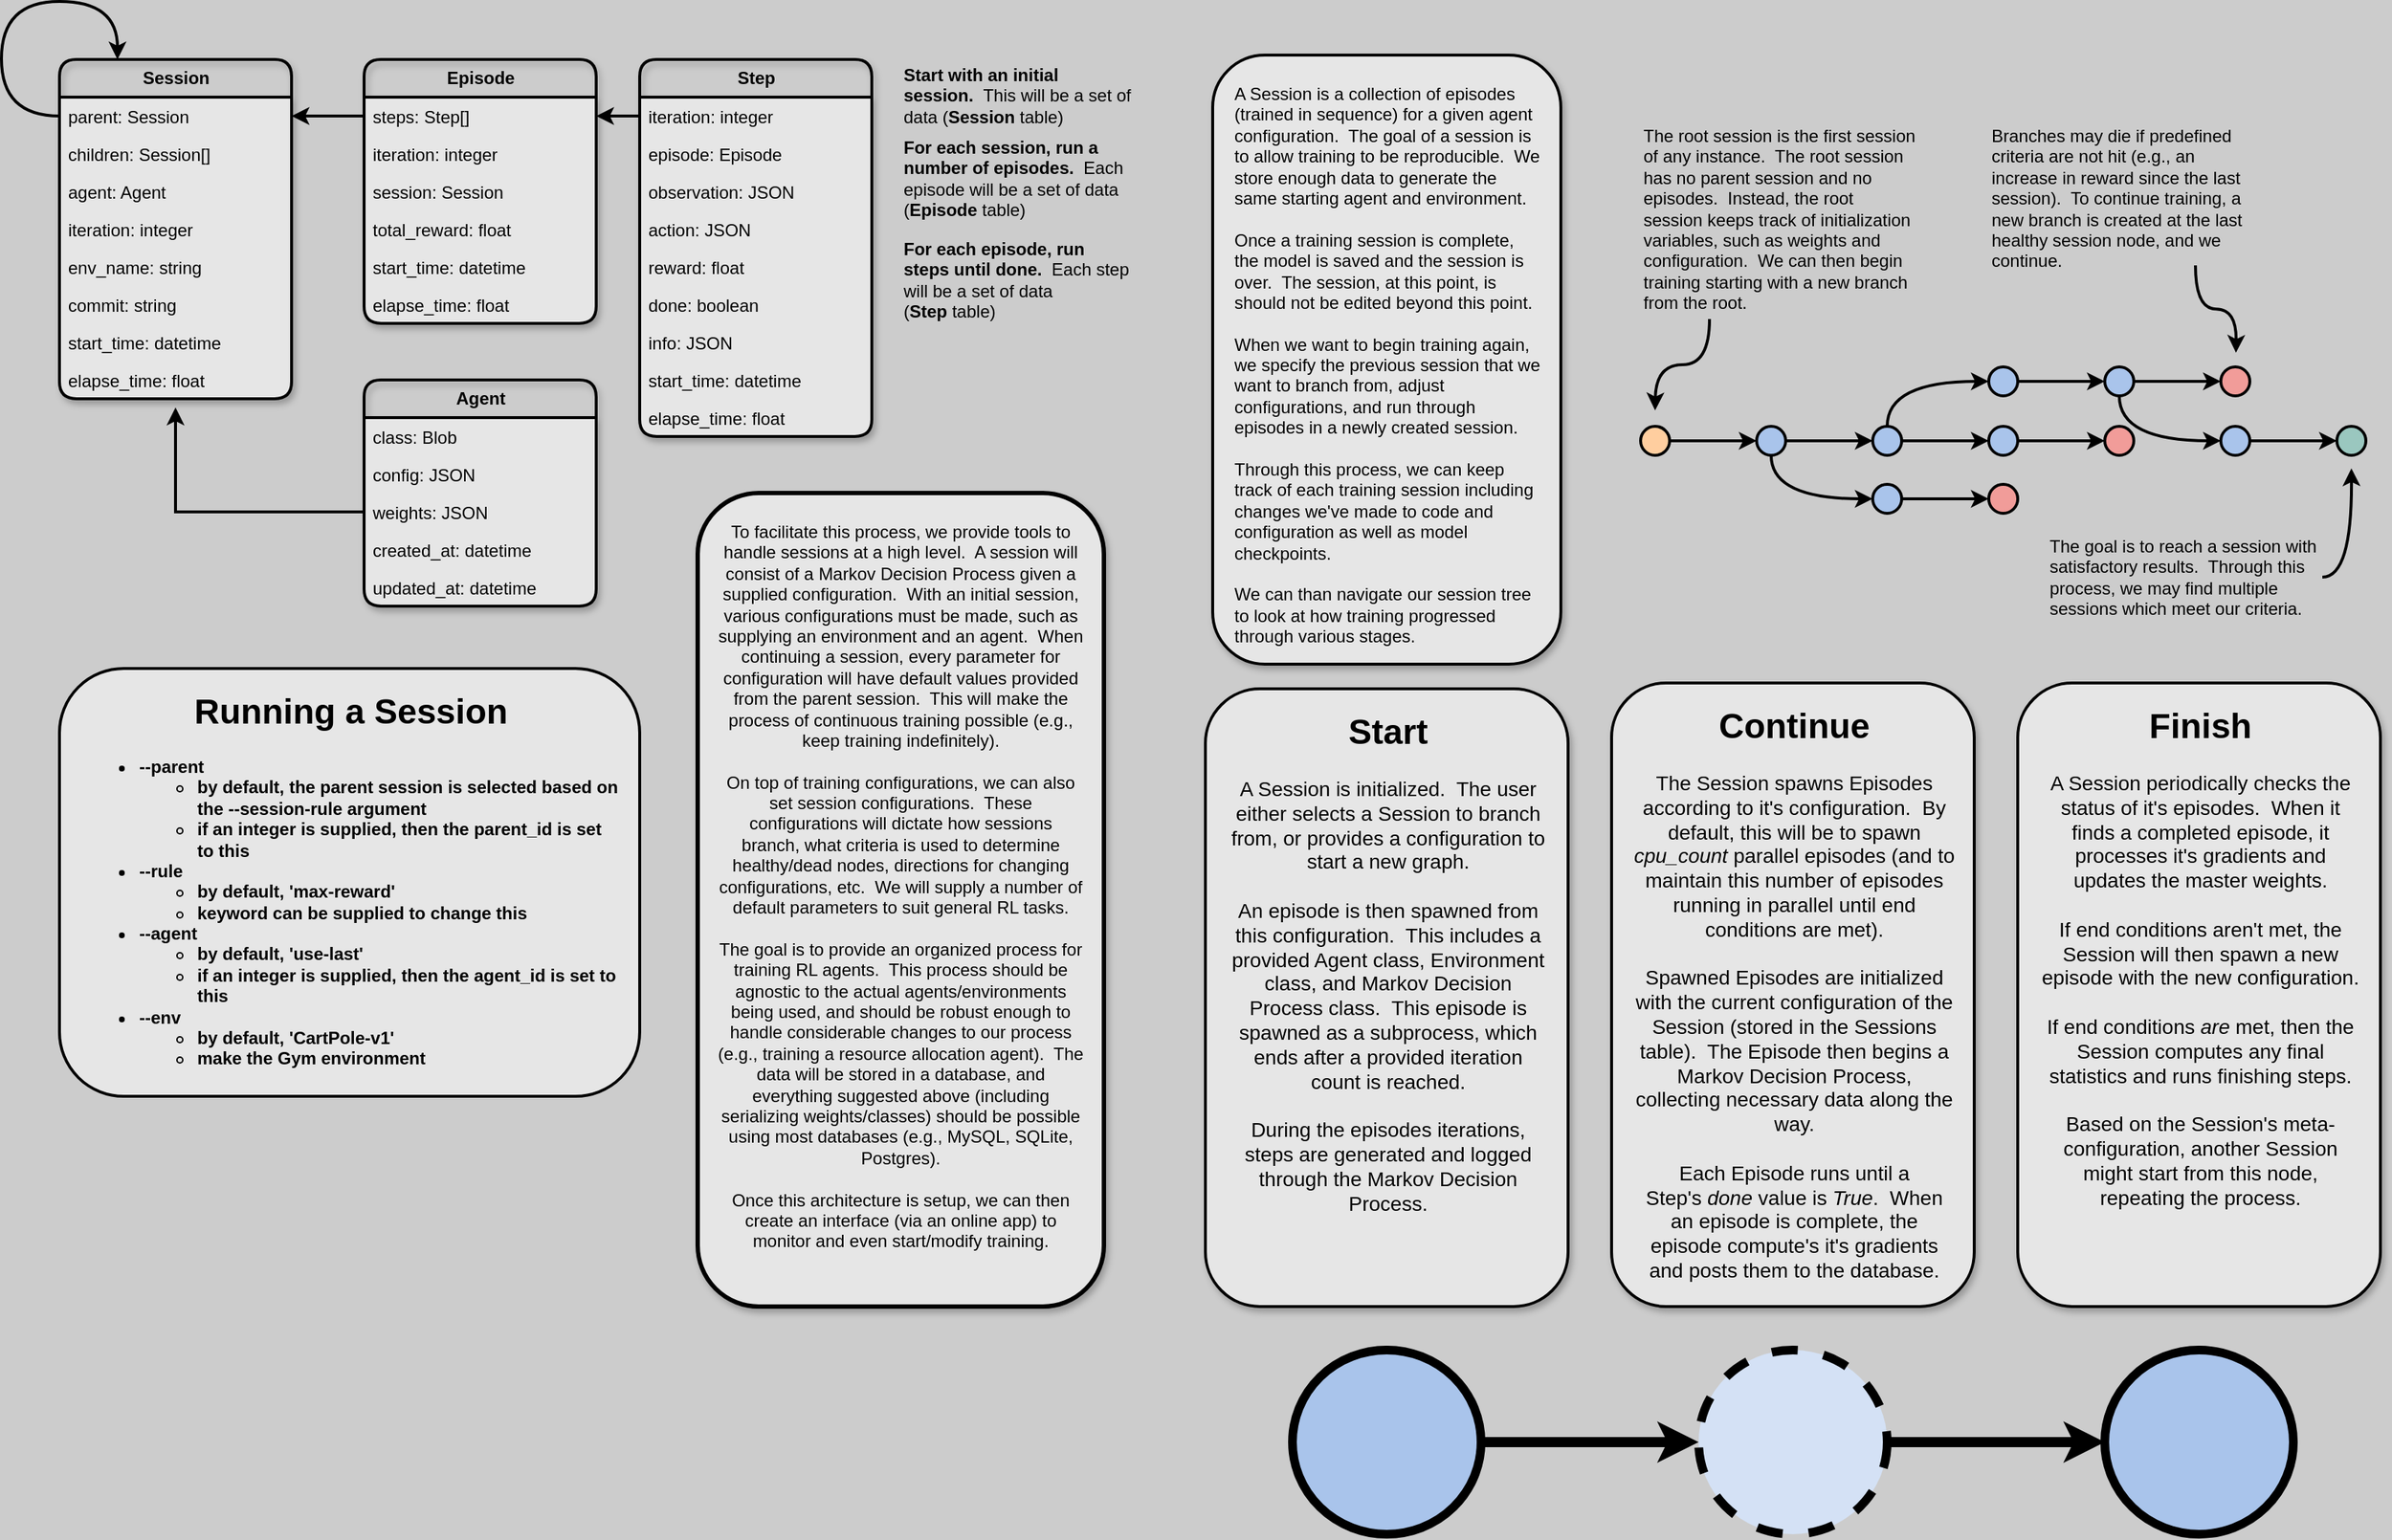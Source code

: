 <mxGraphModel dx="432" dy="316" grid="1" gridSize="10" guides="1" tooltips="1" connect="1" arrows="1" fold="1" page="1" pageScale="1" pageWidth="850" pageHeight="1100" background="#CCCCCC"><root><mxCell id="0"/><mxCell id="1" parent="0"/><mxCell id="134" value="" style="group" parent="1" vertex="1" connectable="0"><mxGeometry x="80" y="79" width="740" height="980" as="geometry"/></mxCell><mxCell id="130" value="" style="group" parent="134" vertex="1" connectable="0"><mxGeometry x="580" y="-22" width="160" height="241" as="geometry"/></mxCell><mxCell id="157" value="" style="group" parent="130" vertex="1" connectable="0"><mxGeometry width="160" height="190" as="geometry"/></mxCell><mxCell id="117" value="&lt;b&gt;Start with an initial session.&amp;nbsp;&amp;nbsp;&lt;/b&gt;&lt;span&gt;This will be a set of data (&lt;/span&gt;&lt;b&gt;Session&amp;nbsp;&lt;/b&gt;&lt;span&gt;table)&lt;/span&gt;" style="text;html=1;strokeColor=none;fillColor=none;align=left;verticalAlign=top;whiteSpace=wrap;rounded=0;shadow=1;" parent="157" vertex="1"><mxGeometry width="160" height="50" as="geometry"/></mxCell><mxCell id="125" value="&lt;b&gt;For each session, run a number of episodes.&amp;nbsp;&amp;nbsp;&lt;/b&gt;&lt;span&gt;Each episode will be a set of data (&lt;/span&gt;&lt;b&gt;Episode &lt;/b&gt;&lt;span&gt;table)&lt;/span&gt;" style="text;html=1;strokeColor=none;fillColor=none;align=left;verticalAlign=top;whiteSpace=wrap;rounded=0;shadow=1;" parent="157" vertex="1"><mxGeometry y="50" width="160" height="70" as="geometry"/></mxCell><mxCell id="127" value="&lt;b&gt;For each episode, run steps until done.&amp;nbsp;&amp;nbsp;&lt;/b&gt;&lt;span&gt;Each step will be a set of data (&lt;/span&gt;&lt;b&gt;Step&amp;nbsp;&lt;/b&gt;&lt;span&gt;table)&lt;/span&gt;" style="text;html=1;strokeColor=none;fillColor=none;align=left;verticalAlign=top;whiteSpace=wrap;rounded=0;shadow=1;" parent="157" vertex="1"><mxGeometry y="120" width="160" height="70" as="geometry"/></mxCell><mxCell id="156" value="" style="group" parent="134" vertex="1" connectable="0"><mxGeometry y="-19" width="560" height="715" as="geometry"/></mxCell><object label="&lt;b&gt;Step&lt;/b&gt;" id="15"><mxCell style="swimlane;fontStyle=0;childLayout=stackLayout;horizontal=1;startSize=26;fillColor=none;horizontalStack=0;resizeParent=1;resizeParentMax=0;resizeLast=0;collapsible=1;marginBottom=0;swimlaneFillColor=#E6E6E6;rounded=1;strokeWidth=2;html=1;shadow=1;" parent="156" vertex="1"><mxGeometry x="400" width="160" height="260" as="geometry"/></mxCell></object><mxCell id="46" value="iteration: integer" style="text;strokeColor=none;fillColor=none;align=left;verticalAlign=top;spacingLeft=4;spacingRight=4;overflow=hidden;rotatable=0;points=[[0,0.5],[1,0.5]];portConstraint=eastwest;" parent="15" vertex="1"><mxGeometry y="26" width="160" height="26" as="geometry"/></mxCell><mxCell id="49" value="episode: Episode" style="text;strokeColor=none;fillColor=none;align=left;verticalAlign=top;spacingLeft=4;spacingRight=4;overflow=hidden;rotatable=0;points=[[0,0.5],[1,0.5]];portConstraint=eastwest;" parent="15" vertex="1"><mxGeometry y="52" width="160" height="26" as="geometry"/></mxCell><mxCell id="48" value="observation: JSON" style="text;strokeColor=none;fillColor=none;align=left;verticalAlign=top;spacingLeft=4;spacingRight=4;overflow=hidden;rotatable=0;points=[[0,0.5],[1,0.5]];portConstraint=eastwest;" parent="15" vertex="1"><mxGeometry y="78" width="160" height="26" as="geometry"/></mxCell><mxCell id="51" value="action: JSON&#10;" style="text;strokeColor=none;fillColor=none;align=left;verticalAlign=top;spacingLeft=4;spacingRight=4;overflow=hidden;rotatable=0;points=[[0,0.5],[1,0.5]];portConstraint=eastwest;" parent="15" vertex="1"><mxGeometry y="104" width="160" height="26" as="geometry"/></mxCell><mxCell id="52" value="reward: float" style="text;strokeColor=none;fillColor=none;align=left;verticalAlign=top;spacingLeft=4;spacingRight=4;overflow=hidden;rotatable=0;points=[[0,0.5],[1,0.5]];portConstraint=eastwest;" parent="15" vertex="1"><mxGeometry y="130" width="160" height="26" as="geometry"/></mxCell><mxCell id="53" value="done: boolean" style="text;strokeColor=none;fillColor=none;align=left;verticalAlign=top;spacingLeft=4;spacingRight=4;overflow=hidden;rotatable=0;points=[[0,0.5],[1,0.5]];portConstraint=eastwest;" parent="15" vertex="1"><mxGeometry y="156" width="160" height="26" as="geometry"/></mxCell><mxCell id="54" value="info: JSON" style="text;strokeColor=none;fillColor=none;align=left;verticalAlign=top;spacingLeft=4;spacingRight=4;overflow=hidden;rotatable=0;points=[[0,0.5],[1,0.5]];portConstraint=eastwest;" parent="15" vertex="1"><mxGeometry y="182" width="160" height="26" as="geometry"/></mxCell><mxCell id="55" value="start_time: datetime" style="text;strokeColor=none;fillColor=none;align=left;verticalAlign=top;spacingLeft=4;spacingRight=4;overflow=hidden;rotatable=0;points=[[0,0.5],[1,0.5]];portConstraint=eastwest;" parent="15" vertex="1"><mxGeometry y="208" width="160" height="26" as="geometry"/></mxCell><mxCell id="45" value="elapse_time: float" style="text;strokeColor=none;fillColor=none;align=left;verticalAlign=top;spacingLeft=4;spacingRight=4;overflow=hidden;rotatable=0;points=[[0,0.5],[1,0.5]];portConstraint=eastwest;" parent="15" vertex="1"><mxGeometry y="234" width="160" height="26" as="geometry"/></mxCell><mxCell id="27" value="&lt;b&gt;Session&lt;/b&gt;" style="swimlane;fontStyle=0;childLayout=stackLayout;horizontal=1;startSize=26;fillColor=none;horizontalStack=0;resizeParent=1;resizeParentMax=0;resizeLast=0;collapsible=1;marginBottom=0;swimlaneFillColor=#E6E6E6;rounded=1;strokeWidth=2;html=1;shadow=1;" parent="156" vertex="1"><mxGeometry width="160" height="234" as="geometry"/></mxCell><mxCell id="133" style="edgeStyle=orthogonalEdgeStyle;curved=1;rounded=0;html=1;exitX=0;exitY=0.5;entryX=0.25;entryY=0;jettySize=auto;orthogonalLoop=1;strokeWidth=2;" parent="27" source="129" target="27" edge="1"><mxGeometry relative="1" as="geometry"><Array as="points"><mxPoint x="-40" y="39"/><mxPoint x="-40" y="-40"/><mxPoint x="40" y="-40"/></Array></mxGeometry></mxCell><mxCell id="129" value="parent: Session" style="text;strokeColor=none;fillColor=none;align=left;verticalAlign=top;spacingLeft=4;spacingRight=4;overflow=hidden;rotatable=0;points=[[0,0.5],[1,0.5]];portConstraint=eastwest;" parent="27" vertex="1"><mxGeometry y="26" width="160" height="26" as="geometry"/></mxCell><mxCell id="71" value="children: Session[]" style="text;strokeColor=none;fillColor=none;align=left;verticalAlign=top;spacingLeft=4;spacingRight=4;overflow=hidden;rotatable=0;points=[[0,0.5],[1,0.5]];portConstraint=eastwest;" parent="27" vertex="1"><mxGeometry y="52" width="160" height="26" as="geometry"/></mxCell><mxCell id="120" value="agent: Agent" style="text;strokeColor=none;fillColor=none;align=left;verticalAlign=top;spacingLeft=4;spacingRight=4;overflow=hidden;rotatable=0;points=[[0,0.5],[1,0.5]];portConstraint=eastwest;" parent="27" vertex="1"><mxGeometry y="78" width="160" height="26" as="geometry"/></mxCell><mxCell id="150" value="iteration: integer" style="text;strokeColor=none;fillColor=none;align=left;verticalAlign=top;spacingLeft=4;spacingRight=4;overflow=hidden;rotatable=0;points=[[0,0.5],[1,0.5]];portConstraint=eastwest;" parent="27" vertex="1"><mxGeometry y="104" width="160" height="26" as="geometry"/></mxCell><mxCell id="118" value="env_name: string" style="text;strokeColor=none;fillColor=none;align=left;verticalAlign=top;spacingLeft=4;spacingRight=4;overflow=hidden;rotatable=0;points=[[0,0.5],[1,0.5]];portConstraint=eastwest;" parent="27" vertex="1"><mxGeometry y="130" width="160" height="26" as="geometry"/></mxCell><mxCell id="75" value="commit: string" style="text;strokeColor=none;fillColor=none;align=left;verticalAlign=top;spacingLeft=4;spacingRight=4;overflow=hidden;rotatable=0;points=[[0,0.5],[1,0.5]];portConstraint=eastwest;" parent="27" vertex="1"><mxGeometry y="156" width="160" height="26" as="geometry"/></mxCell><mxCell id="72" value="start_time: datetime" style="text;strokeColor=none;fillColor=none;align=left;verticalAlign=top;spacingLeft=4;spacingRight=4;overflow=hidden;rotatable=0;points=[[0,0.5],[1,0.5]];portConstraint=eastwest;" parent="27" vertex="1"><mxGeometry y="182" width="160" height="26" as="geometry"/></mxCell><mxCell id="73" value="elapse_time: float" style="text;strokeColor=none;fillColor=none;align=left;verticalAlign=top;spacingLeft=4;spacingRight=4;overflow=hidden;rotatable=0;points=[[0,0.5],[1,0.5]];portConstraint=eastwest;" parent="27" vertex="1"><mxGeometry y="208" width="160" height="26" as="geometry"/></mxCell><object label="&lt;b&gt;Agent&lt;/b&gt;" id="180"><mxCell style="swimlane;fontStyle=0;childLayout=stackLayout;horizontal=1;startSize=26;fillColor=none;horizontalStack=0;resizeParent=1;resizeParentMax=0;resizeLast=0;collapsible=1;marginBottom=0;swimlaneFillColor=#E6E6E6;rounded=1;strokeWidth=2;html=1;shadow=1;" parent="156" vertex="1"><mxGeometry x="210" y="221" width="160" height="156" as="geometry"><mxRectangle x="210" y="221" width="70" height="26" as="alternateBounds"/></mxGeometry></mxCell></object><mxCell id="181" value="class: Blob" style="text;strokeColor=none;fillColor=none;align=left;verticalAlign=top;spacingLeft=4;spacingRight=4;overflow=hidden;rotatable=0;points=[[0,0.5],[1,0.5]];portConstraint=eastwest;" parent="180" vertex="1"><mxGeometry y="26" width="160" height="26" as="geometry"/></mxCell><mxCell id="182" value="config: JSON" style="text;strokeColor=none;fillColor=none;align=left;verticalAlign=top;spacingLeft=4;spacingRight=4;overflow=hidden;rotatable=0;points=[[0,0.5],[1,0.5]];portConstraint=eastwest;" parent="180" vertex="1"><mxGeometry y="52" width="160" height="26" as="geometry"/></mxCell><mxCell id="183" value="weights: JSON" style="text;strokeColor=none;fillColor=none;align=left;verticalAlign=top;spacingLeft=4;spacingRight=4;overflow=hidden;rotatable=0;points=[[0,0.5],[1,0.5]];portConstraint=eastwest;" parent="180" vertex="1"><mxGeometry y="78" width="160" height="26" as="geometry"/></mxCell><mxCell id="185" value="created_at: datetime" style="text;strokeColor=none;fillColor=none;align=left;verticalAlign=top;spacingLeft=4;spacingRight=4;overflow=hidden;rotatable=0;points=[[0,0.5],[1,0.5]];portConstraint=eastwest;" parent="180" vertex="1"><mxGeometry y="104" width="160" height="26" as="geometry"/></mxCell><mxCell id="186" value="updated_at: datetime" style="text;strokeColor=none;fillColor=none;align=left;verticalAlign=top;spacingLeft=4;spacingRight=4;overflow=hidden;rotatable=0;points=[[0,0.5],[1,0.5]];portConstraint=eastwest;" parent="180" vertex="1"><mxGeometry y="130" width="160" height="26" as="geometry"/></mxCell><mxCell id="200" value="&lt;h1 style=&quot;text-align: center&quot;&gt;Running a Session&lt;/h1&gt;&lt;p&gt;&lt;/p&gt;&lt;b&gt;&lt;ul&gt;&lt;li&gt;--parent&lt;/li&gt;&lt;ul&gt;&lt;li&gt;by default, the parent session is selected based on the --session-rule argument&lt;/li&gt;&lt;li&gt;if an integer is supplied, then the parent_id is set to this&lt;/li&gt;&lt;/ul&gt;&lt;li&gt;--rule&lt;/li&gt;&lt;ul&gt;&lt;li&gt;by default, 'max-reward'&lt;/li&gt;&lt;li&gt;keyword can be supplied to change this&lt;/li&gt;&lt;/ul&gt;&lt;li&gt;--agent&lt;/li&gt;&lt;ul&gt;&lt;li&gt;by default, 'use-last'&lt;/li&gt;&lt;li&gt;if an integer is supplied, then the agent_id is set to this&lt;/li&gt;&lt;/ul&gt;&lt;li&gt;--env&lt;/li&gt;&lt;ul&gt;&lt;li&gt;by default, 'CartPole-v1'&lt;/li&gt;&lt;li&gt;make the Gym environment&lt;/li&gt;&lt;/ul&gt;&lt;/ul&gt;&lt;/b&gt;&lt;p&gt;&lt;/p&gt;&lt;p&gt;&lt;br&gt;&lt;/p&gt;" style="text;html=1;strokeColor=#000000;fillColor=#E6E6E6;spacing=15;spacingTop=-20;whiteSpace=wrap;overflow=hidden;rounded=1;strokeWidth=2;spacingLeft=0;spacingRight=0;" parent="156" vertex="1"><mxGeometry y="420" width="400" height="295" as="geometry"/></mxCell><object label="&lt;b&gt;Episode&lt;/b&gt;" id="56"><mxCell style="swimlane;fontStyle=0;childLayout=stackLayout;horizontal=1;startSize=26;fillColor=none;horizontalStack=0;resizeParent=1;resizeParentMax=0;resizeLast=0;collapsible=1;marginBottom=0;swimlaneFillColor=#E6E6E6;rounded=1;strokeWidth=2;html=1;shadow=1;" parent="134" vertex="1"><mxGeometry x="210" y="-19" width="160" height="182" as="geometry"/></mxCell></object><mxCell id="57" value="steps: Step[]" style="text;strokeColor=none;fillColor=none;align=left;verticalAlign=top;spacingLeft=4;spacingRight=4;overflow=hidden;rotatable=0;points=[[0,0.5],[1,0.5]];portConstraint=eastwest;" parent="56" vertex="1"><mxGeometry y="26" width="160" height="26" as="geometry"/></mxCell><mxCell id="149" value="iteration: integer" style="text;strokeColor=none;fillColor=none;align=left;verticalAlign=top;spacingLeft=4;spacingRight=4;overflow=hidden;rotatable=0;points=[[0,0.5],[1,0.5]];portConstraint=eastwest;" parent="56" vertex="1"><mxGeometry y="52" width="160" height="26" as="geometry"/></mxCell><mxCell id="148" value="session: Session" style="text;strokeColor=none;fillColor=none;align=left;verticalAlign=top;spacingLeft=4;spacingRight=4;overflow=hidden;rotatable=0;points=[[0,0.5],[1,0.5]];portConstraint=eastwest;" parent="56" vertex="1"><mxGeometry y="78" width="160" height="26" as="geometry"/></mxCell><mxCell id="58" value="total_reward: float&#10;" style="text;strokeColor=none;fillColor=none;align=left;verticalAlign=top;spacingLeft=4;spacingRight=4;overflow=hidden;rotatable=0;points=[[0,0.5],[1,0.5]];portConstraint=eastwest;" parent="56" vertex="1"><mxGeometry y="104" width="160" height="26" as="geometry"/></mxCell><mxCell id="64" value="start_time: datetime" style="text;strokeColor=none;fillColor=none;align=left;verticalAlign=top;spacingLeft=4;spacingRight=4;overflow=hidden;rotatable=0;points=[[0,0.5],[1,0.5]];portConstraint=eastwest;" parent="56" vertex="1"><mxGeometry y="130" width="160" height="26" as="geometry"/></mxCell><mxCell id="65" value="elapse_time: float" style="text;strokeColor=none;fillColor=none;align=left;verticalAlign=top;spacingLeft=4;spacingRight=4;overflow=hidden;rotatable=0;points=[[0,0.5],[1,0.5]];portConstraint=eastwest;" parent="56" vertex="1"><mxGeometry y="156" width="160" height="26" as="geometry"/></mxCell><mxCell id="79" style="edgeStyle=orthogonalEdgeStyle;rounded=0;html=1;exitX=0;exitY=0.5;entryX=1;entryY=0.5;jettySize=auto;orthogonalLoop=1;strokeWidth=2;" parent="134" source="46" target="57" edge="1"><mxGeometry relative="1" as="geometry"/></mxCell><mxCell id="131" style="edgeStyle=orthogonalEdgeStyle;curved=1;rounded=0;html=1;exitX=0;exitY=0.5;entryX=1;entryY=0.5;jettySize=auto;orthogonalLoop=1;strokeWidth=2;" parent="134" source="57" target="129" edge="1"><mxGeometry relative="1" as="geometry"/></mxCell><mxCell id="135" value="A Session is a collection of episodes (trained in sequence) for a given agent configuration.&amp;nbsp; The goal of a session is to allow training to be reproducible.&amp;nbsp; We store enough data to generate the same starting agent and environment.&lt;div&gt;&lt;br&gt;&lt;/div&gt;&lt;div&gt;Once a training session is complete, the model is saved and the session is over.&amp;nbsp; The session, at this point, is should not be edited beyond this point.&lt;/div&gt;&lt;div&gt;&lt;br&gt;&lt;/div&gt;&lt;div&gt;When we want to begin training again, we specify the previous session that we want to branch from, adjust configurations, and run through episodes in a newly created session.&lt;div&gt;&lt;br&gt;&lt;/div&gt;&lt;div&gt;Through this process, we can keep track of each training session including changes we've made to code and configuration as well as model checkpoints.&lt;/div&gt;&lt;/div&gt;&lt;div&gt;&lt;br&gt;&lt;/div&gt;&lt;div&gt;We can than navigate our session tree to look at how training progressed through various stages.&lt;/div&gt;" style="text;html=1;strokeColor=#000000;fillColor=#E6E6E6;align=left;verticalAlign=top;whiteSpace=wrap;rounded=1;shadow=1;strokeWidth=2;comic=0;glass=0;spacing=15;" parent="1" vertex="1"><mxGeometry x="875" y="57" width="240" height="420" as="geometry"/></mxCell><mxCell id="146" value="To facilitate this process, we provide tools to handle sessions at a high level.&amp;nbsp; A session will consist of a Markov Decision Process given a supplied configuration.&amp;nbsp; With an initial session, various configurations must be made, such as supplying an environment and an agent.&amp;nbsp; When continuing a session, every parameter for configuration will have default values provided from the parent session.&amp;nbsp; This will make the process of continuous training possible (e.g., keep training indefinitely).&lt;div&gt;&lt;br&gt;&lt;/div&gt;&lt;div&gt;On top of training configurations, we can also set session configurations.&amp;nbsp; These configurations will dictate how sessions branch, what criteria is used to determine healthy/dead nodes, directions for changing configurations, etc.&amp;nbsp; We will supply a number of default parameters to suit general RL tasks.&lt;/div&gt;&lt;div&gt;&lt;br&gt;&lt;/div&gt;&lt;div&gt;The goal is to provide an organized process for training RL agents.&amp;nbsp; This process should be agnostic to the actual agents/environments being used, and should be robust enough to handle considerable changes to our process (e.g., training a resource allocation agent).&amp;nbsp; The data will be stored in a database, and everything suggested above (including serializing weights/classes) should be possible using most databases (e.g., MySQL, SQLite, Postgres).&lt;/div&gt;&lt;div&gt;&lt;br&gt;&lt;/div&gt;&lt;div&gt;Once this architecture is setup, we can then create an interface (via an online app) to monitor and even start/modify training.&lt;/div&gt;" style="text;html=1;strokeColor=#000000;fillColor=#E6E6E6;align=center;verticalAlign=top;whiteSpace=wrap;rounded=1;shadow=1;strokeWidth=3;comic=0;glass=0;gradientColor=none;spacing=15;" parent="1" vertex="1"><mxGeometry x="520" y="359" width="280" height="561" as="geometry"/></mxCell><mxCell id="147" value="" style="group" parent="1" vertex="1" connectable="0"><mxGeometry x="1170" y="99" width="500" height="353" as="geometry"/></mxCell><mxCell id="128" value="" style="group" parent="147" vertex="1" connectable="0"><mxGeometry y="173" width="500" height="101" as="geometry"/></mxCell><mxCell id="82" value="" style="shape=mxgraph.flowchart.start_2;whiteSpace=wrap;html=1;fillColor=#FFCE9F;strokeColor=#000000;strokeWidth=2" parent="128" vertex="1"><mxGeometry y="41" width="20" height="20" as="geometry"/></mxCell><mxCell id="91" value="" style="shape=mxgraph.flowchart.start_2;whiteSpace=wrap;html=1;fillColor=#A9C4EB;strokeColor=#000000;strokeWidth=2" parent="128" vertex="1"><mxGeometry x="80" y="41" width="20" height="20" as="geometry"/></mxCell><mxCell id="95" style="edgeStyle=entityRelationEdgeStyle;rounded=0;html=1;exitX=1;exitY=0.5;exitPerimeter=0;entryX=0;entryY=0.5;entryPerimeter=0;jettySize=auto;orthogonalLoop=1;strokeWidth=2;" parent="128" source="82" target="91" edge="1"><mxGeometry relative="1" as="geometry"/></mxCell><mxCell id="92" value="" style="shape=mxgraph.flowchart.start_2;whiteSpace=wrap;html=1;fillColor=#A9C4EB;strokeColor=#000000;strokeWidth=2" parent="128" vertex="1"><mxGeometry x="160" y="41" width="20" height="20" as="geometry"/></mxCell><mxCell id="96" style="edgeStyle=entityRelationEdgeStyle;rounded=0;html=1;exitX=1;exitY=0.5;exitPerimeter=0;entryX=0;entryY=0.5;entryPerimeter=0;jettySize=auto;orthogonalLoop=1;strokeWidth=2;" parent="128" source="91" target="92" edge="1"><mxGeometry relative="1" as="geometry"/></mxCell><mxCell id="93" value="" style="shape=mxgraph.flowchart.start_2;whiteSpace=wrap;html=1;fillColor=#A9C4EB;strokeColor=#000000;strokeWidth=2" parent="128" vertex="1"><mxGeometry x="160" y="81" width="20" height="20" as="geometry"/></mxCell><mxCell id="97" style="edgeStyle=orthogonalEdgeStyle;rounded=0;html=1;exitX=0.5;exitY=1;exitPerimeter=0;entryX=0;entryY=0.5;entryPerimeter=0;jettySize=auto;orthogonalLoop=1;strokeWidth=2;curved=1;" parent="128" source="91" target="93" edge="1"><mxGeometry relative="1" as="geometry"/></mxCell><mxCell id="98" value="" style="shape=mxgraph.flowchart.start_2;whiteSpace=wrap;html=1;fillColor=#A9C4EB;strokeColor=#000000;strokeWidth=2" parent="128" vertex="1"><mxGeometry x="240" width="20" height="20" as="geometry"/></mxCell><mxCell id="103" style="edgeStyle=orthogonalEdgeStyle;curved=1;rounded=0;html=1;exitX=0.5;exitY=0;exitPerimeter=0;entryX=0;entryY=0.5;entryPerimeter=0;jettySize=auto;orthogonalLoop=1;strokeWidth=2;" parent="128" source="92" target="98" edge="1"><mxGeometry relative="1" as="geometry"/></mxCell><mxCell id="99" value="" style="shape=mxgraph.flowchart.start_2;whiteSpace=wrap;html=1;fillColor=#F19C99;strokeColor=#000000;strokeWidth=2" parent="128" vertex="1"><mxGeometry x="240" y="81" width="20" height="20" as="geometry"/></mxCell><mxCell id="102" style="edgeStyle=orthogonalEdgeStyle;curved=1;rounded=0;html=1;exitX=1;exitY=0.5;exitPerimeter=0;entryX=0;entryY=0.5;entryPerimeter=0;jettySize=auto;orthogonalLoop=1;strokeWidth=2;" parent="128" source="93" target="99" edge="1"><mxGeometry relative="1" as="geometry"/></mxCell><mxCell id="100" value="" style="shape=mxgraph.flowchart.start_2;whiteSpace=wrap;html=1;fillColor=#A9C4EB;strokeColor=#000000;strokeWidth=2" parent="128" vertex="1"><mxGeometry x="240" y="41" width="20" height="20" as="geometry"/></mxCell><mxCell id="101" style="edgeStyle=orthogonalEdgeStyle;curved=1;rounded=0;html=1;exitX=1;exitY=0.5;exitPerimeter=0;entryX=0;entryY=0.5;entryPerimeter=0;jettySize=auto;orthogonalLoop=1;strokeWidth=2;" parent="128" source="92" target="100" edge="1"><mxGeometry relative="1" as="geometry"/></mxCell><mxCell id="104" value="" style="shape=mxgraph.flowchart.start_2;whiteSpace=wrap;html=1;fillColor=#F19C99;strokeColor=#000000;strokeWidth=2" parent="128" vertex="1"><mxGeometry x="320" y="41" width="20" height="20" as="geometry"/></mxCell><mxCell id="107" style="edgeStyle=orthogonalEdgeStyle;curved=1;rounded=0;html=1;exitX=1;exitY=0.5;exitPerimeter=0;entryX=0;entryY=0.5;entryPerimeter=0;jettySize=auto;orthogonalLoop=1;strokeWidth=2;" parent="128" source="100" target="104" edge="1"><mxGeometry relative="1" as="geometry"/></mxCell><mxCell id="105" value="" style="shape=mxgraph.flowchart.start_2;whiteSpace=wrap;html=1;fillColor=#A9C4EB;strokeColor=#000000;strokeWidth=2" parent="128" vertex="1"><mxGeometry x="320" width="20" height="20" as="geometry"/></mxCell><mxCell id="108" style="edgeStyle=orthogonalEdgeStyle;curved=1;rounded=0;html=1;exitX=1;exitY=0.5;exitPerimeter=0;entryX=0;entryY=0.5;entryPerimeter=0;jettySize=auto;orthogonalLoop=1;strokeWidth=2;" parent="128" source="98" target="105" edge="1"><mxGeometry relative="1" as="geometry"/></mxCell><mxCell id="109" value="" style="shape=mxgraph.flowchart.start_2;whiteSpace=wrap;html=1;fillColor=#F19C99;strokeColor=#000000;strokeWidth=2" parent="128" vertex="1"><mxGeometry x="400" width="20" height="20" as="geometry"/></mxCell><mxCell id="110" style="edgeStyle=orthogonalEdgeStyle;curved=1;rounded=0;html=1;exitX=1;exitY=0.5;exitPerimeter=0;entryX=0;entryY=0.5;entryPerimeter=0;jettySize=auto;orthogonalLoop=1;strokeWidth=2;" parent="128" source="105" target="109" edge="1"><mxGeometry relative="1" as="geometry"/></mxCell><mxCell id="111" value="" style="shape=mxgraph.flowchart.start_2;whiteSpace=wrap;html=1;fillColor=#A9C4EB;strokeColor=#000000;strokeWidth=2" parent="128" vertex="1"><mxGeometry x="400" y="41" width="20" height="20" as="geometry"/></mxCell><mxCell id="112" style="edgeStyle=orthogonalEdgeStyle;curved=1;rounded=0;html=1;exitX=0.5;exitY=1;exitPerimeter=0;entryX=0;entryY=0.5;entryPerimeter=0;jettySize=auto;orthogonalLoop=1;strokeWidth=2;" parent="128" source="105" target="111" edge="1"><mxGeometry relative="1" as="geometry"/></mxCell><mxCell id="113" value="" style="shape=mxgraph.flowchart.start_2;whiteSpace=wrap;html=1;fillColor=#9AC7BF;strokeColor=#000000;strokeWidth=2" parent="128" vertex="1"><mxGeometry x="480" y="41" width="20" height="20" as="geometry"/></mxCell><mxCell id="114" style="edgeStyle=orthogonalEdgeStyle;curved=1;rounded=0;html=1;exitX=1;exitY=0.5;exitPerimeter=0;entryX=0;entryY=0.5;entryPerimeter=0;jettySize=auto;orthogonalLoop=1;strokeWidth=2;" parent="128" source="111" target="113" edge="1"><mxGeometry relative="1" as="geometry"/></mxCell><mxCell id="138" style="edgeStyle=orthogonalEdgeStyle;curved=1;rounded=0;html=1;exitX=0.25;exitY=1;jettySize=auto;orthogonalLoop=1;strokeWidth=2;" parent="147" source="137" edge="1"><mxGeometry relative="1" as="geometry"><mxPoint x="10.0" y="203" as="targetPoint"/></mxGeometry></mxCell><mxCell id="137" value="The root session is the first session of any instance.&amp;nbsp; The root session has no parent session and no episodes.&amp;nbsp; Instead, the root session keeps track of initialization variables, such as weights and configuration.&amp;nbsp; We can then begin training starting with a new branch from the root." style="text;html=1;strokeColor=none;fillColor=none;align=left;verticalAlign=top;whiteSpace=wrap;rounded=0;shadow=1;" parent="147" vertex="1"><mxGeometry width="190" height="140" as="geometry"/></mxCell><mxCell id="141" style="edgeStyle=orthogonalEdgeStyle;curved=1;rounded=0;html=1;exitX=0.75;exitY=1;jettySize=auto;orthogonalLoop=1;strokeWidth=2;" parent="147" source="139" edge="1"><mxGeometry relative="1" as="geometry"><mxPoint x="410.412" y="163.235" as="targetPoint"/></mxGeometry></mxCell><mxCell id="139" value="Branches may die if predefined criteria are not hit (e.g., an increase in reward since the last session).&amp;nbsp; To continue training, a new branch is created at the last healthy session node, and we continue." style="text;html=1;strokeColor=none;fillColor=none;align=left;verticalAlign=top;whiteSpace=wrap;rounded=0;shadow=1;" parent="147" vertex="1"><mxGeometry x="240" width="190" height="103" as="geometry"/></mxCell><mxCell id="144" style="edgeStyle=orthogonalEdgeStyle;curved=1;rounded=0;html=1;exitX=1;exitY=0.5;jettySize=auto;orthogonalLoop=1;strokeWidth=2;" parent="147" source="143" edge="1"><mxGeometry relative="1" as="geometry"><mxPoint x="490.0" y="243" as="targetPoint"/></mxGeometry></mxCell><mxCell id="143" value="The goal is to reach a session with satisfactory results.&amp;nbsp; Through this process, we may find multiple sessions which meet our criteria." style="text;html=1;strokeColor=none;fillColor=none;align=left;verticalAlign=top;whiteSpace=wrap;rounded=0;shadow=1;" parent="147" vertex="1"><mxGeometry x="280" y="283" width="190" height="70" as="geometry"/></mxCell><mxCell id="155" value="&lt;h1 style=&quot;text-align: center&quot;&gt;Start&lt;/h1&gt;&lt;p style=&quot;text-align: center&quot;&gt;&lt;/p&gt;&lt;font style=&quot;font-size: 14px&quot;&gt;&lt;div style=&quot;text-align: center&quot;&gt;&lt;span&gt;A Session is initialized.&amp;nbsp; The user either selects a Session to branch from, or provides a configuration to start a new graph.&lt;/span&gt;&lt;/div&gt;&lt;div style=&quot;text-align: center&quot;&gt;&lt;span&gt;&lt;br&gt;&lt;/span&gt;&lt;/div&gt;&lt;span&gt;&lt;div style=&quot;text-align: center&quot;&gt;&lt;span&gt;An episode is then spawned from this configuration.&amp;nbsp; This includes a provided Agent class, Environment class, and Markov Decision Process class.&amp;nbsp; This episode is spawned as a subprocess, which ends after a provided iteration count is reached.&lt;/span&gt;&lt;/div&gt;&lt;div style=&quot;text-align: center&quot;&gt;&lt;span&gt;&lt;br&gt;&lt;/span&gt;&lt;/div&gt;&lt;/span&gt;&lt;span&gt;&lt;div style=&quot;text-align: center&quot;&gt;&lt;span&gt;During the episodes iterations, steps are generated and logged through the Markov Decision Process.&lt;/span&gt;&lt;/div&gt;&lt;/span&gt;&lt;/font&gt;&lt;p&gt;&lt;/p&gt;" style="text;html=1;strokeColor=#000000;fillColor=#E6E6E6;spacing=15;spacingTop=-20;overflow=hidden;rounded=1;strokeWidth=2;comic=0;glass=0;shadow=1;whiteSpace=wrap;spacingLeft=0;spacingRight=0;" parent="1" vertex="1"><mxGeometry x="870" y="494" width="250" height="426" as="geometry"/></mxCell><mxCell id="170" value="&lt;h1 style=&quot;text-align: center&quot;&gt;Continue&lt;/h1&gt;&lt;p style=&quot;text-align: center&quot;&gt;&lt;/p&gt;&lt;font style=&quot;font-size: 14px&quot;&gt;&lt;div style=&quot;text-align: center&quot;&gt;&lt;span&gt;The Session spawns Episodes according to it's configuration.&amp;nbsp; By default, this will be to spawn &lt;/span&gt;&lt;i&gt;cpu_count&lt;/i&gt;&lt;span&gt; parallel episodes (and to maintain this number of episodes running in parallel until end conditions are met).&lt;/span&gt;&lt;/div&gt;&lt;div style=&quot;text-align: center&quot;&gt;&lt;span&gt;&lt;br&gt;&lt;/span&gt;&lt;/div&gt;&lt;div style=&quot;text-align: center&quot;&gt;Spawned Episodes are initialized with the current configuration of the Session (stored in the Sessions table).&amp;nbsp; The Episode then begins a Markov Decision Process, collecting necessary data along the way.&lt;/div&gt;&lt;div style=&quot;text-align: center&quot;&gt;&lt;span&gt;&lt;br&gt;&lt;/span&gt;&lt;/div&gt;&lt;div style=&quot;text-align: center&quot;&gt;&lt;span&gt;Each Episode runs until a Step's&amp;nbsp;&lt;/span&gt;&lt;i&gt;done&lt;/i&gt;&lt;span&gt; value is &lt;/span&gt;&lt;i&gt;True&lt;/i&gt;.&amp;nbsp; When an episode is complete, the episode compute's it's gradients and posts them to the database.&lt;/div&gt;&lt;/font&gt;&lt;p&gt;&lt;/p&gt;" style="text;html=1;strokeColor=#000000;fillColor=#E6E6E6;spacing=15;spacingTop=-20;whiteSpace=wrap;overflow=hidden;rounded=1;strokeWidth=2;comic=0;glass=0;shadow=1;" parent="1" vertex="1"><mxGeometry x="1150" y="490" width="250" height="430" as="geometry"/></mxCell><mxCell id="174" value="" style="shape=mxgraph.flowchart.start_2;whiteSpace=wrap;html=1;fillColor=#A9C4EB;strokeColor=#000000;strokeWidth=6;" parent="1" vertex="1"><mxGeometry x="930" y="950" width="130" height="127" as="geometry"/></mxCell><mxCell id="175" value="" style="shape=mxgraph.flowchart.start_2;whiteSpace=wrap;html=1;fillColor=#A9C4EB;strokeColor=#000000;strokeWidth=6;" parent="1" vertex="1"><mxGeometry x="1490" y="950" width="130" height="127" as="geometry"/></mxCell><mxCell id="176" style="edgeStyle=orthogonalEdgeStyle;curved=1;rounded=0;html=1;exitX=1;exitY=0.5;exitPerimeter=0;entryX=0;entryY=0.5;entryPerimeter=0;jettySize=auto;orthogonalLoop=1;strokeWidth=7;" parent="1" source="178" target="175" edge="1"><mxGeometry relative="1" as="geometry"/></mxCell><mxCell id="177" value="&lt;h1 style=&quot;text-align: center&quot;&gt;Finish&lt;/h1&gt;&lt;p style=&quot;text-align: center&quot;&gt;&lt;/p&gt;&lt;font style=&quot;font-size: 14px&quot;&gt;&lt;div style=&quot;text-align: center&quot;&gt;A Session periodically checks the status of it's episodes.&amp;nbsp; When it finds a completed episode, it processes it's gradients and updates the master weights.&lt;/div&gt;&lt;div style=&quot;text-align: center&quot;&gt;&lt;br&gt;&lt;/div&gt;&lt;div style=&quot;text-align: center&quot;&gt;If end conditions aren't met, the Session will then spawn a new episode with the new configuration.&lt;/div&gt;&lt;div style=&quot;text-align: center&quot;&gt;&lt;br&gt;&lt;/div&gt;&lt;div style=&quot;text-align: center&quot;&gt;If end conditions &lt;i&gt;are&lt;/i&gt;&amp;nbsp;met, then the Session computes any final statistics and runs finishing steps.&lt;/div&gt;&lt;div style=&quot;text-align: center&quot;&gt;&lt;br&gt;&lt;/div&gt;&lt;div style=&quot;text-align: center&quot;&gt;Based on the Session's meta-configuration, another Session might start from this node, repeating the process.&lt;/div&gt;&lt;/font&gt;&lt;p&gt;&lt;/p&gt;" style="text;html=1;strokeColor=#000000;fillColor=#E6E6E6;spacing=15;spacingTop=-20;whiteSpace=wrap;overflow=hidden;rounded=1;strokeWidth=2;comic=0;glass=0;shadow=1;" parent="1" vertex="1"><mxGeometry x="1430" y="490" width="250" height="430" as="geometry"/></mxCell><mxCell id="178" value="" style="shape=mxgraph.flowchart.start_2;whiteSpace=wrap;html=1;fillColor=#D4E1F5;strokeColor=#000000;strokeWidth=6;dashed=1;" parent="1" vertex="1"><mxGeometry x="1210" y="950" width="130" height="127" as="geometry"/></mxCell><mxCell id="179" style="edgeStyle=orthogonalEdgeStyle;curved=1;rounded=0;html=1;exitX=1;exitY=0.5;exitPerimeter=0;entryX=0;entryY=0.5;entryPerimeter=0;jettySize=auto;orthogonalLoop=1;strokeWidth=7;" parent="1" source="174" target="178" edge="1"><mxGeometry relative="1" as="geometry"><mxPoint x="1060.412" y="1013.118" as="sourcePoint"/><mxPoint x="1489.824" y="1013.118" as="targetPoint"/></mxGeometry></mxCell><mxCell id="204" style="edgeStyle=orthogonalEdgeStyle;rounded=0;html=1;exitX=0;exitY=0.5;jettySize=auto;orthogonalLoop=1;strokeWidth=2;" parent="1" source="183" edge="1"><mxGeometry relative="1" as="geometry"><mxPoint x="160" y="300" as="targetPoint"/><Array as="points"><mxPoint x="160" y="372"/></Array></mxGeometry></mxCell></root></mxGraphModel>